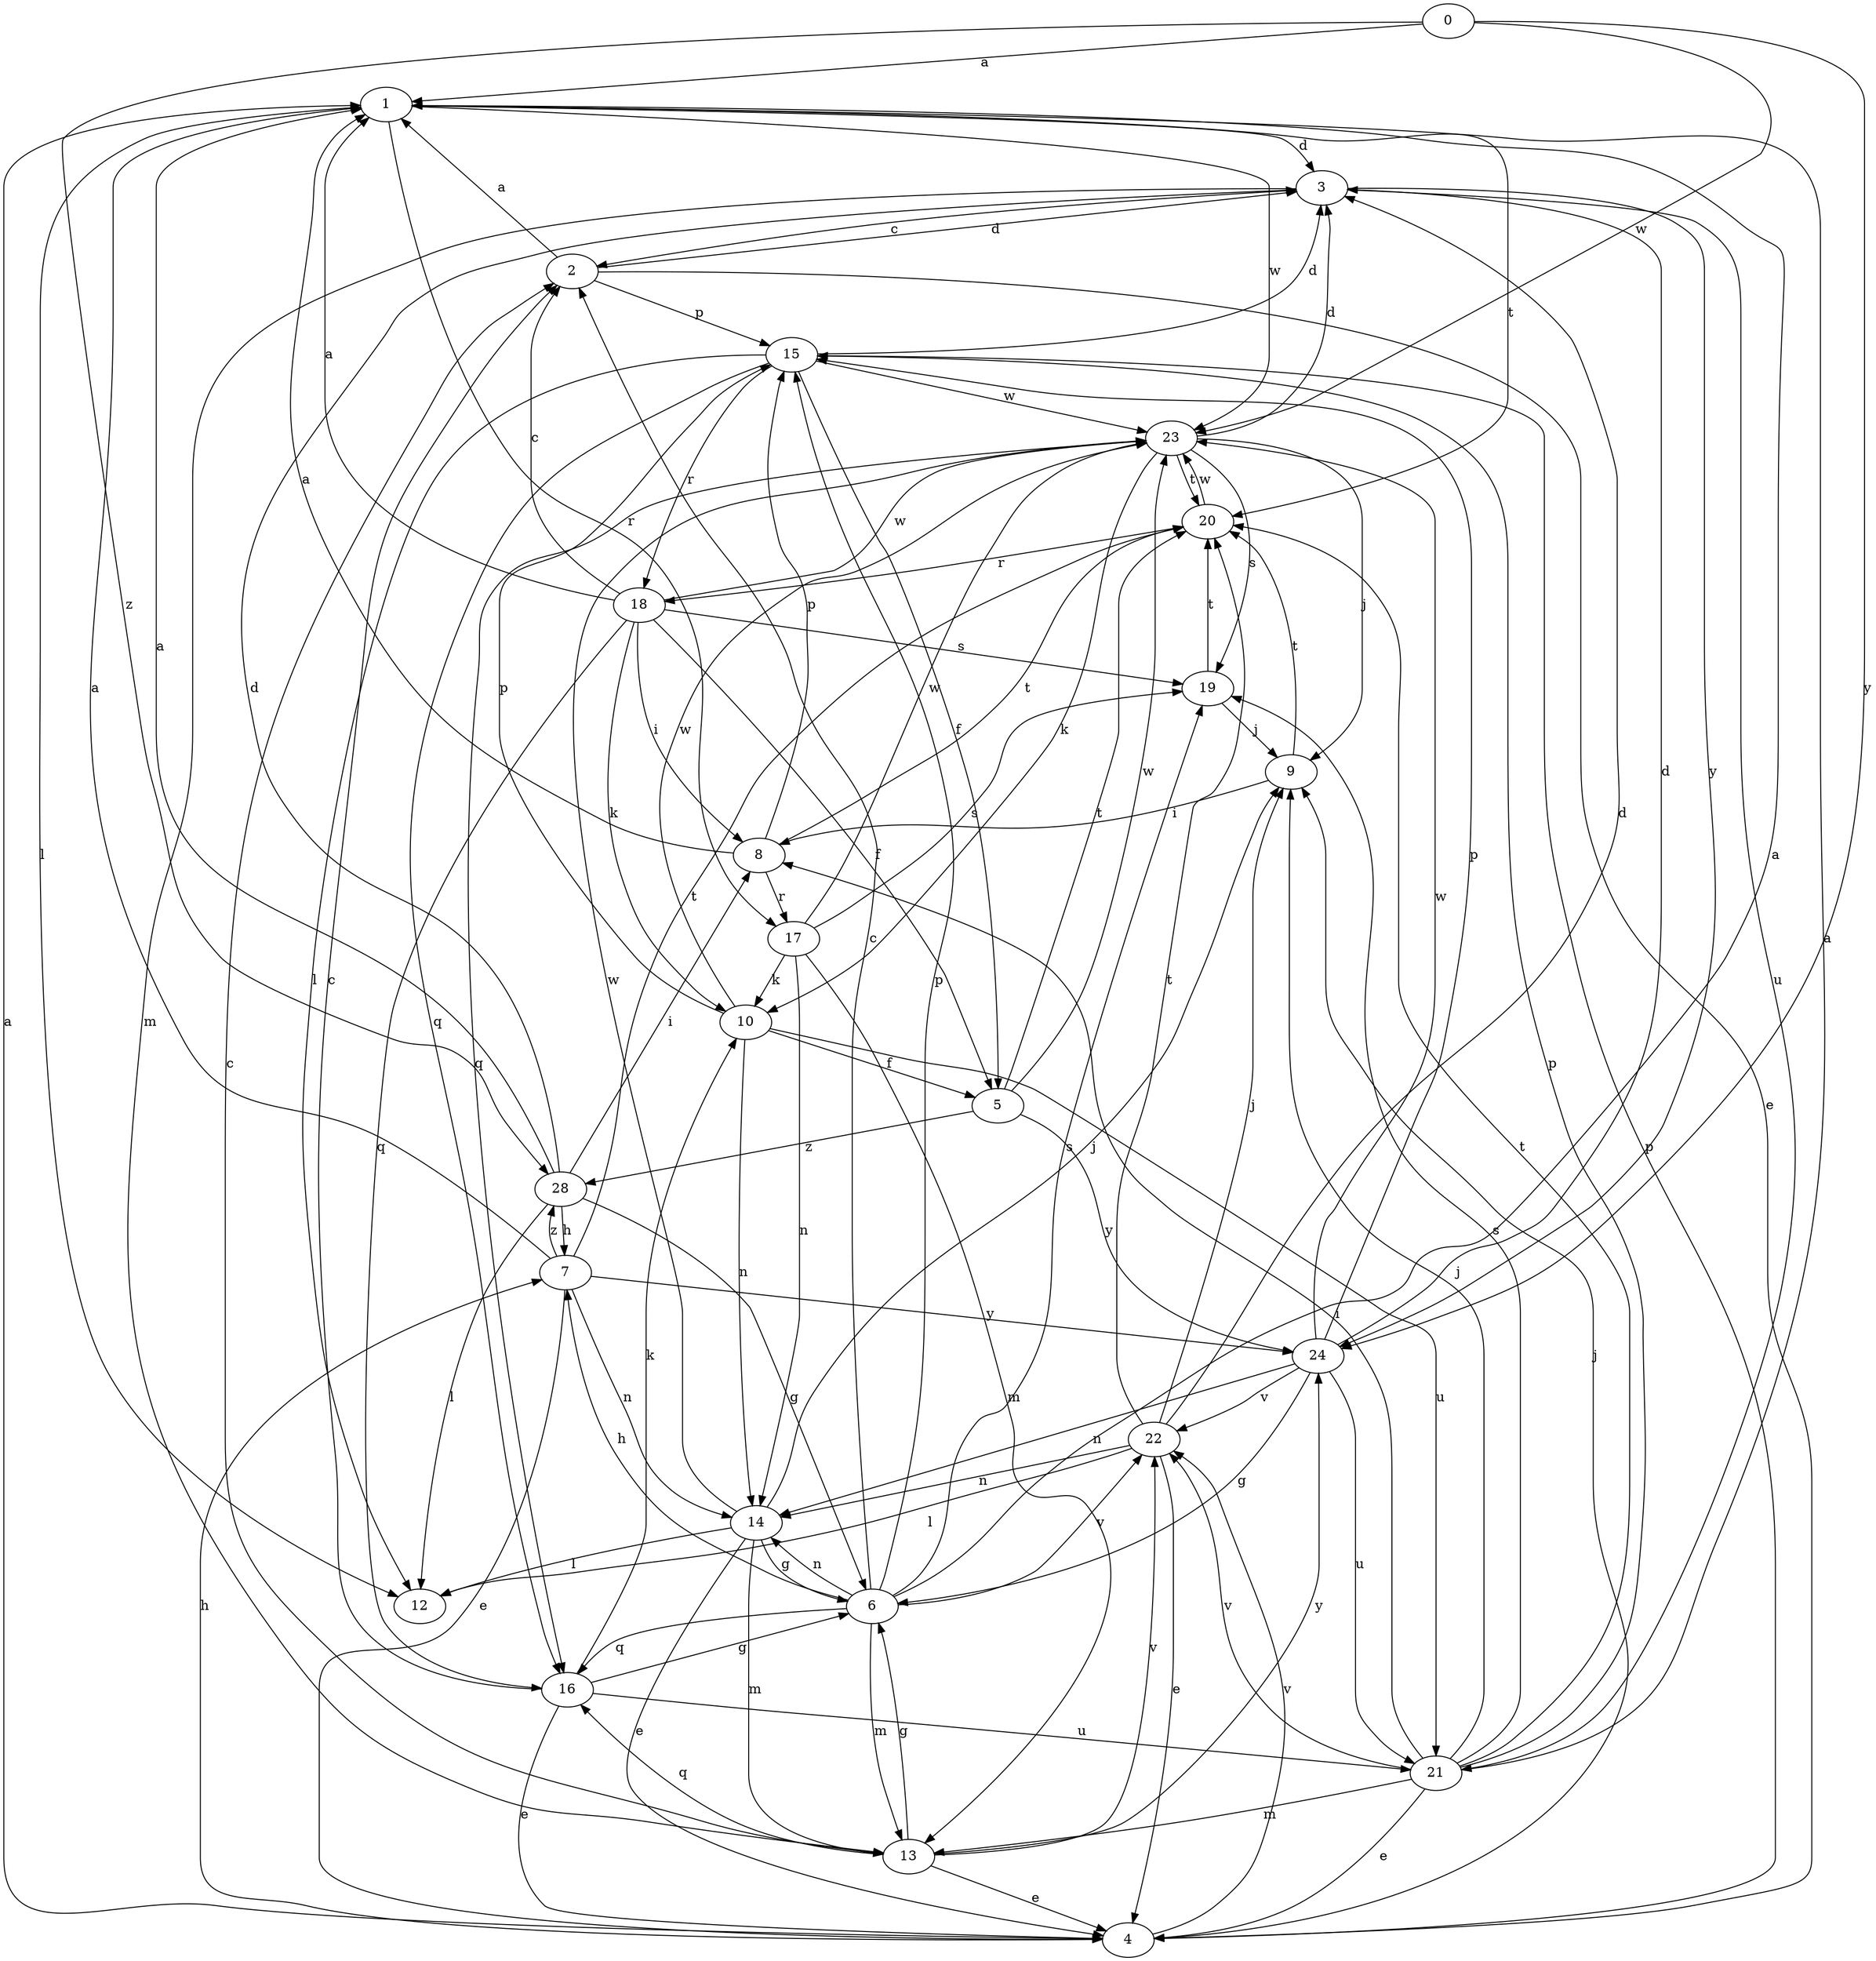 strict digraph  {
0;
1;
2;
3;
4;
5;
6;
7;
8;
9;
10;
12;
13;
14;
15;
16;
17;
18;
19;
20;
21;
22;
23;
24;
28;
0 -> 1  [label=a];
0 -> 23  [label=w];
0 -> 24  [label=y];
0 -> 28  [label=z];
1 -> 3  [label=d];
1 -> 12  [label=l];
1 -> 17  [label=r];
1 -> 20  [label=t];
1 -> 23  [label=w];
2 -> 1  [label=a];
2 -> 3  [label=d];
2 -> 4  [label=e];
2 -> 15  [label=p];
3 -> 2  [label=c];
3 -> 13  [label=m];
3 -> 21  [label=u];
3 -> 24  [label=y];
4 -> 1  [label=a];
4 -> 7  [label=h];
4 -> 9  [label=j];
4 -> 15  [label=p];
4 -> 22  [label=v];
5 -> 20  [label=t];
5 -> 23  [label=w];
5 -> 24  [label=y];
5 -> 28  [label=z];
6 -> 1  [label=a];
6 -> 2  [label=c];
6 -> 7  [label=h];
6 -> 13  [label=m];
6 -> 14  [label=n];
6 -> 15  [label=p];
6 -> 16  [label=q];
6 -> 19  [label=s];
6 -> 22  [label=v];
7 -> 1  [label=a];
7 -> 4  [label=e];
7 -> 14  [label=n];
7 -> 20  [label=t];
7 -> 24  [label=y];
7 -> 28  [label=z];
8 -> 1  [label=a];
8 -> 15  [label=p];
8 -> 17  [label=r];
8 -> 20  [label=t];
9 -> 8  [label=i];
9 -> 20  [label=t];
10 -> 5  [label=f];
10 -> 14  [label=n];
10 -> 15  [label=p];
10 -> 21  [label=u];
10 -> 23  [label=w];
13 -> 2  [label=c];
13 -> 4  [label=e];
13 -> 6  [label=g];
13 -> 16  [label=q];
13 -> 22  [label=v];
13 -> 24  [label=y];
14 -> 4  [label=e];
14 -> 6  [label=g];
14 -> 9  [label=j];
14 -> 12  [label=l];
14 -> 13  [label=m];
14 -> 23  [label=w];
15 -> 3  [label=d];
15 -> 5  [label=f];
15 -> 12  [label=l];
15 -> 16  [label=q];
15 -> 18  [label=r];
15 -> 23  [label=w];
16 -> 2  [label=c];
16 -> 4  [label=e];
16 -> 6  [label=g];
16 -> 10  [label=k];
16 -> 21  [label=u];
17 -> 10  [label=k];
17 -> 13  [label=m];
17 -> 14  [label=n];
17 -> 19  [label=s];
17 -> 23  [label=w];
18 -> 1  [label=a];
18 -> 2  [label=c];
18 -> 5  [label=f];
18 -> 8  [label=i];
18 -> 10  [label=k];
18 -> 16  [label=q];
18 -> 19  [label=s];
18 -> 23  [label=w];
19 -> 9  [label=j];
19 -> 20  [label=t];
20 -> 18  [label=r];
20 -> 23  [label=w];
21 -> 1  [label=a];
21 -> 4  [label=e];
21 -> 8  [label=i];
21 -> 9  [label=j];
21 -> 13  [label=m];
21 -> 15  [label=p];
21 -> 19  [label=s];
21 -> 20  [label=t];
21 -> 22  [label=v];
22 -> 3  [label=d];
22 -> 4  [label=e];
22 -> 9  [label=j];
22 -> 12  [label=l];
22 -> 14  [label=n];
22 -> 20  [label=t];
23 -> 3  [label=d];
23 -> 9  [label=j];
23 -> 10  [label=k];
23 -> 16  [label=q];
23 -> 19  [label=s];
23 -> 20  [label=t];
24 -> 3  [label=d];
24 -> 6  [label=g];
24 -> 14  [label=n];
24 -> 15  [label=p];
24 -> 21  [label=u];
24 -> 22  [label=v];
24 -> 23  [label=w];
28 -> 1  [label=a];
28 -> 3  [label=d];
28 -> 6  [label=g];
28 -> 7  [label=h];
28 -> 8  [label=i];
28 -> 12  [label=l];
}

